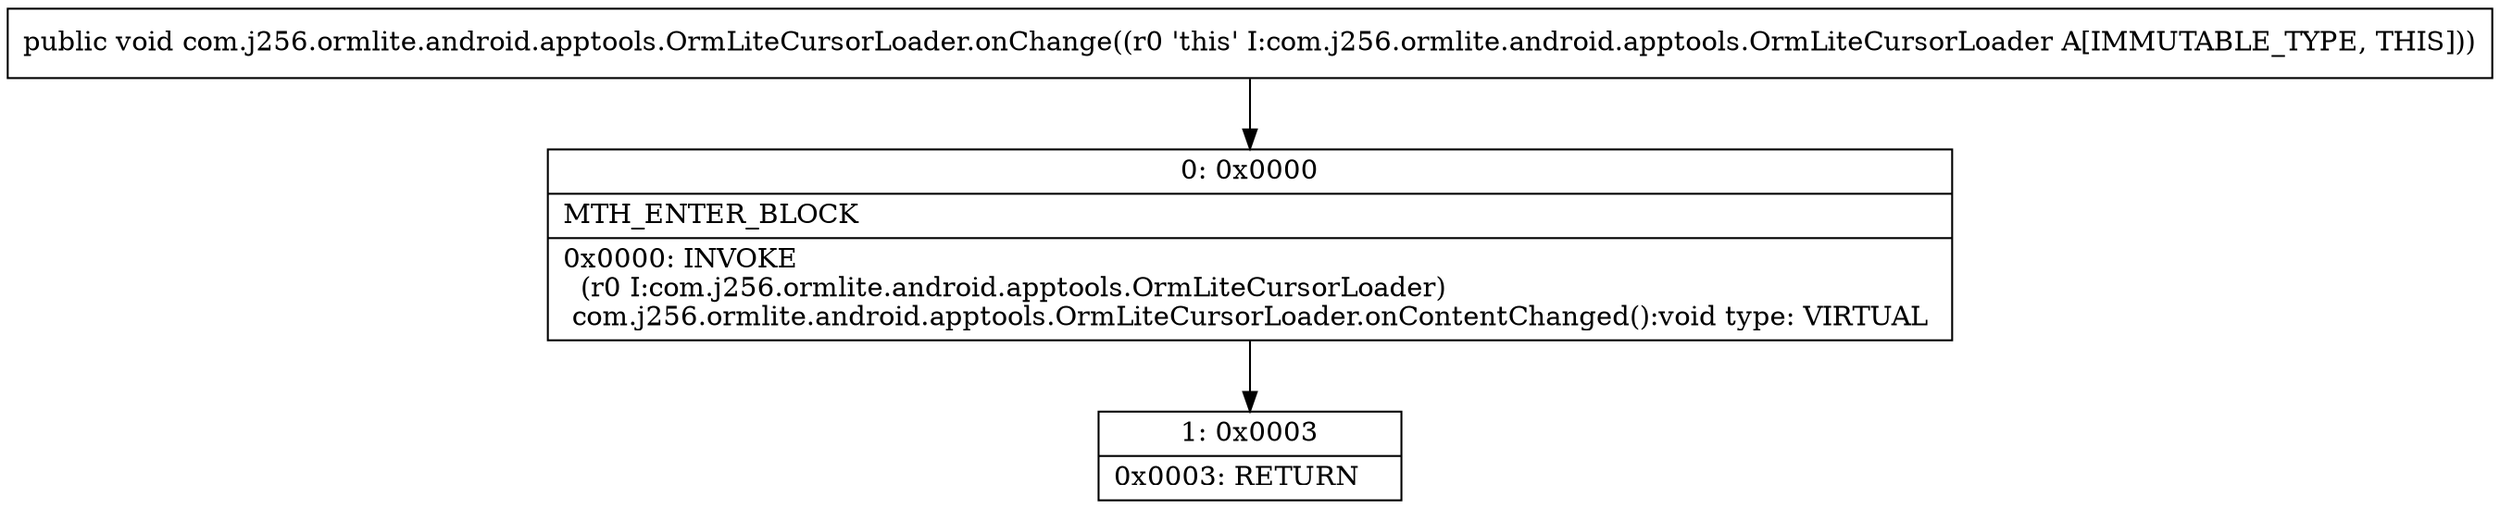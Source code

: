 digraph "CFG forcom.j256.ormlite.android.apptools.OrmLiteCursorLoader.onChange()V" {
Node_0 [shape=record,label="{0\:\ 0x0000|MTH_ENTER_BLOCK\l|0x0000: INVOKE  \l  (r0 I:com.j256.ormlite.android.apptools.OrmLiteCursorLoader)\l com.j256.ormlite.android.apptools.OrmLiteCursorLoader.onContentChanged():void type: VIRTUAL \l}"];
Node_1 [shape=record,label="{1\:\ 0x0003|0x0003: RETURN   \l}"];
MethodNode[shape=record,label="{public void com.j256.ormlite.android.apptools.OrmLiteCursorLoader.onChange((r0 'this' I:com.j256.ormlite.android.apptools.OrmLiteCursorLoader A[IMMUTABLE_TYPE, THIS])) }"];
MethodNode -> Node_0;
Node_0 -> Node_1;
}

